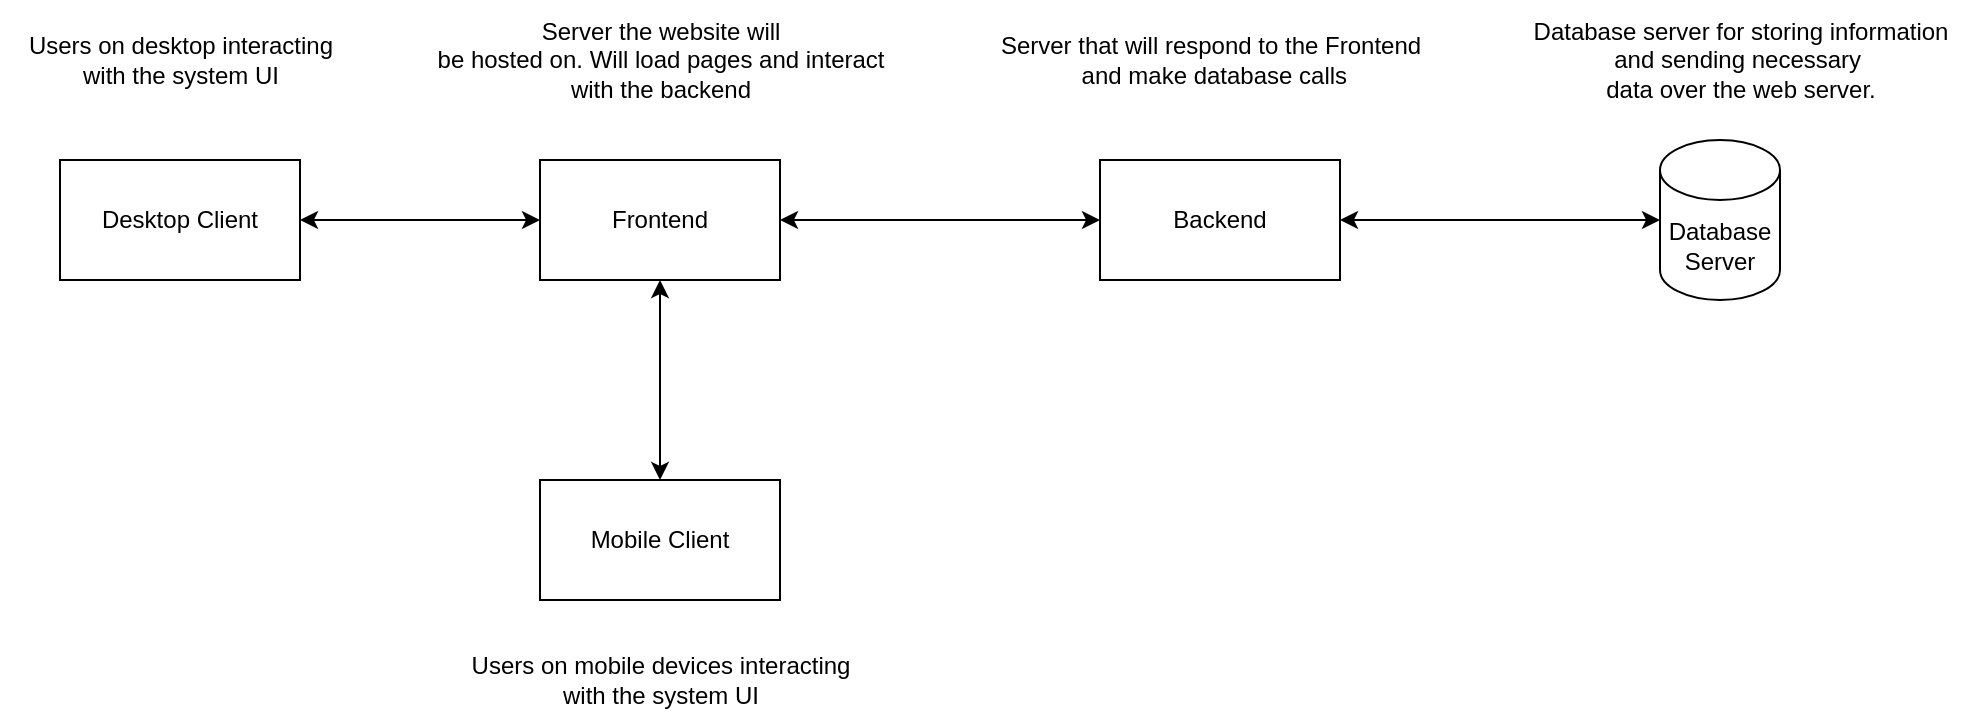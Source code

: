 <mxfile version="24.8.6">
  <diagram name="Page-1" id="qO7jV__PaO-5MtRfGxtY">
    <mxGraphModel dx="1207" dy="814" grid="1" gridSize="10" guides="1" tooltips="1" connect="1" arrows="1" fold="1" page="1" pageScale="1" pageWidth="1100" pageHeight="850" math="0" shadow="0">
      <root>
        <mxCell id="0" />
        <mxCell id="1" parent="0" />
        <mxCell id="k67DTi2gIu2Nwr46RiH4-1" value="Desktop Client" style="rounded=0;whiteSpace=wrap;html=1;" parent="1" vertex="1">
          <mxGeometry x="120" y="310" width="120" height="60" as="geometry" />
        </mxCell>
        <mxCell id="k67DTi2gIu2Nwr46RiH4-2" value="Frontend" style="rounded=0;whiteSpace=wrap;html=1;" parent="1" vertex="1">
          <mxGeometry x="360" y="310" width="120" height="60" as="geometry" />
        </mxCell>
        <mxCell id="k67DTi2gIu2Nwr46RiH4-4" value="Database&lt;div&gt;Server&lt;/div&gt;" style="shape=cylinder3;whiteSpace=wrap;html=1;boundedLbl=1;backgroundOutline=1;size=15;" parent="1" vertex="1">
          <mxGeometry x="920" y="300" width="60" height="80" as="geometry" />
        </mxCell>
        <mxCell id="k67DTi2gIu2Nwr46RiH4-5" value="Mobile Client" style="rounded=0;whiteSpace=wrap;html=1;" parent="1" vertex="1">
          <mxGeometry x="360" y="470" width="120" height="60" as="geometry" />
        </mxCell>
        <mxCell id="k67DTi2gIu2Nwr46RiH4-7" value="" style="endArrow=classic;startArrow=classic;html=1;rounded=0;exitX=1;exitY=0.5;exitDx=0;exitDy=0;entryX=0;entryY=0.5;entryDx=0;entryDy=0;" parent="1" source="k67DTi2gIu2Nwr46RiH4-1" target="k67DTi2gIu2Nwr46RiH4-2" edge="1">
          <mxGeometry width="50" height="50" relative="1" as="geometry">
            <mxPoint x="530" y="460" as="sourcePoint" />
            <mxPoint x="580" y="410" as="targetPoint" />
          </mxGeometry>
        </mxCell>
        <mxCell id="k67DTi2gIu2Nwr46RiH4-8" value="" style="endArrow=classic;startArrow=classic;html=1;rounded=0;exitX=1;exitY=0.5;exitDx=0;exitDy=0;entryX=0;entryY=0.5;entryDx=0;entryDy=0;entryPerimeter=0;" parent="1" source="EtBgoSmanaX7soMJlDYO-1" target="k67DTi2gIu2Nwr46RiH4-4" edge="1">
          <mxGeometry width="50" height="50" relative="1" as="geometry">
            <mxPoint x="741" y="340" as="sourcePoint" />
            <mxPoint x="855.02" y="347.04" as="targetPoint" />
          </mxGeometry>
        </mxCell>
        <mxCell id="k67DTi2gIu2Nwr46RiH4-9" value="" style="endArrow=classic;startArrow=classic;html=1;rounded=0;entryX=0.5;entryY=1;entryDx=0;entryDy=0;exitX=0.5;exitY=0;exitDx=0;exitDy=0;" parent="1" source="k67DTi2gIu2Nwr46RiH4-5" target="k67DTi2gIu2Nwr46RiH4-2" edge="1">
          <mxGeometry width="50" height="50" relative="1" as="geometry">
            <mxPoint x="320" y="480" as="sourcePoint" />
            <mxPoint x="370" y="430" as="targetPoint" />
          </mxGeometry>
        </mxCell>
        <mxCell id="k67DTi2gIu2Nwr46RiH4-10" value="Users on desktop interacting&lt;div&gt;with the system UI&lt;/div&gt;" style="text;html=1;align=center;verticalAlign=middle;resizable=0;points=[];autosize=1;strokeColor=none;fillColor=none;" parent="1" vertex="1">
          <mxGeometry x="90" y="240" width="180" height="40" as="geometry" />
        </mxCell>
        <mxCell id="k67DTi2gIu2Nwr46RiH4-11" value="Server the website will&lt;div&gt;be hosted on. Will load pages and interact&lt;/div&gt;&lt;div&gt;with the backend&lt;/div&gt;" style="text;html=1;align=center;verticalAlign=middle;resizable=0;points=[];autosize=1;strokeColor=none;fillColor=none;" parent="1" vertex="1">
          <mxGeometry x="295" y="230" width="250" height="60" as="geometry" />
        </mxCell>
        <mxCell id="k67DTi2gIu2Nwr46RiH4-12" value="Users on mobile devices interacting&lt;div&gt;with the system UI&lt;/div&gt;" style="text;html=1;align=center;verticalAlign=middle;resizable=0;points=[];autosize=1;strokeColor=none;fillColor=none;" parent="1" vertex="1">
          <mxGeometry x="315" y="550" width="210" height="40" as="geometry" />
        </mxCell>
        <mxCell id="k67DTi2gIu2Nwr46RiH4-13" value="Database server for storing information&lt;div&gt;and sending necessary&amp;nbsp;&lt;/div&gt;&lt;div&gt;data over the web server.&lt;/div&gt;" style="text;html=1;align=center;verticalAlign=middle;resizable=0;points=[];autosize=1;strokeColor=none;fillColor=none;" parent="1" vertex="1">
          <mxGeometry x="845" y="230" width="230" height="60" as="geometry" />
        </mxCell>
        <mxCell id="EtBgoSmanaX7soMJlDYO-2" value="" style="endArrow=classic;startArrow=classic;html=1;rounded=0;exitX=1;exitY=0.5;exitDx=0;exitDy=0;entryX=0;entryY=0.5;entryDx=0;entryDy=0;" edge="1" parent="1" source="k67DTi2gIu2Nwr46RiH4-2" target="EtBgoSmanaX7soMJlDYO-1">
          <mxGeometry width="50" height="50" relative="1" as="geometry">
            <mxPoint x="480" y="340" as="sourcePoint" />
            <mxPoint x="610" y="340" as="targetPoint" />
          </mxGeometry>
        </mxCell>
        <mxCell id="EtBgoSmanaX7soMJlDYO-1" value="Backend" style="rounded=0;whiteSpace=wrap;html=1;" vertex="1" parent="1">
          <mxGeometry x="640" y="310" width="120" height="60" as="geometry" />
        </mxCell>
        <mxCell id="EtBgoSmanaX7soMJlDYO-5" value="Server that will respond to the Frontend&lt;div&gt;&amp;nbsp;and make database calls&lt;/div&gt;" style="text;html=1;align=center;verticalAlign=middle;resizable=0;points=[];autosize=1;strokeColor=none;fillColor=none;" vertex="1" parent="1">
          <mxGeometry x="580" y="240" width="230" height="40" as="geometry" />
        </mxCell>
      </root>
    </mxGraphModel>
  </diagram>
</mxfile>
